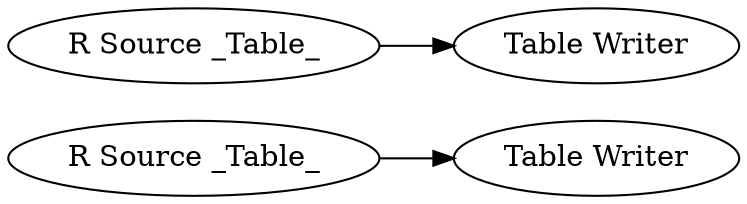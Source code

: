 digraph {
	2 -> 6
	1 -> 5
	1 [label="R Source _Table_"]
	6 [label="Table Writer"]
	5 [label="Table Writer"]
	2 [label="R Source _Table_"]
	rankdir=LR
}
